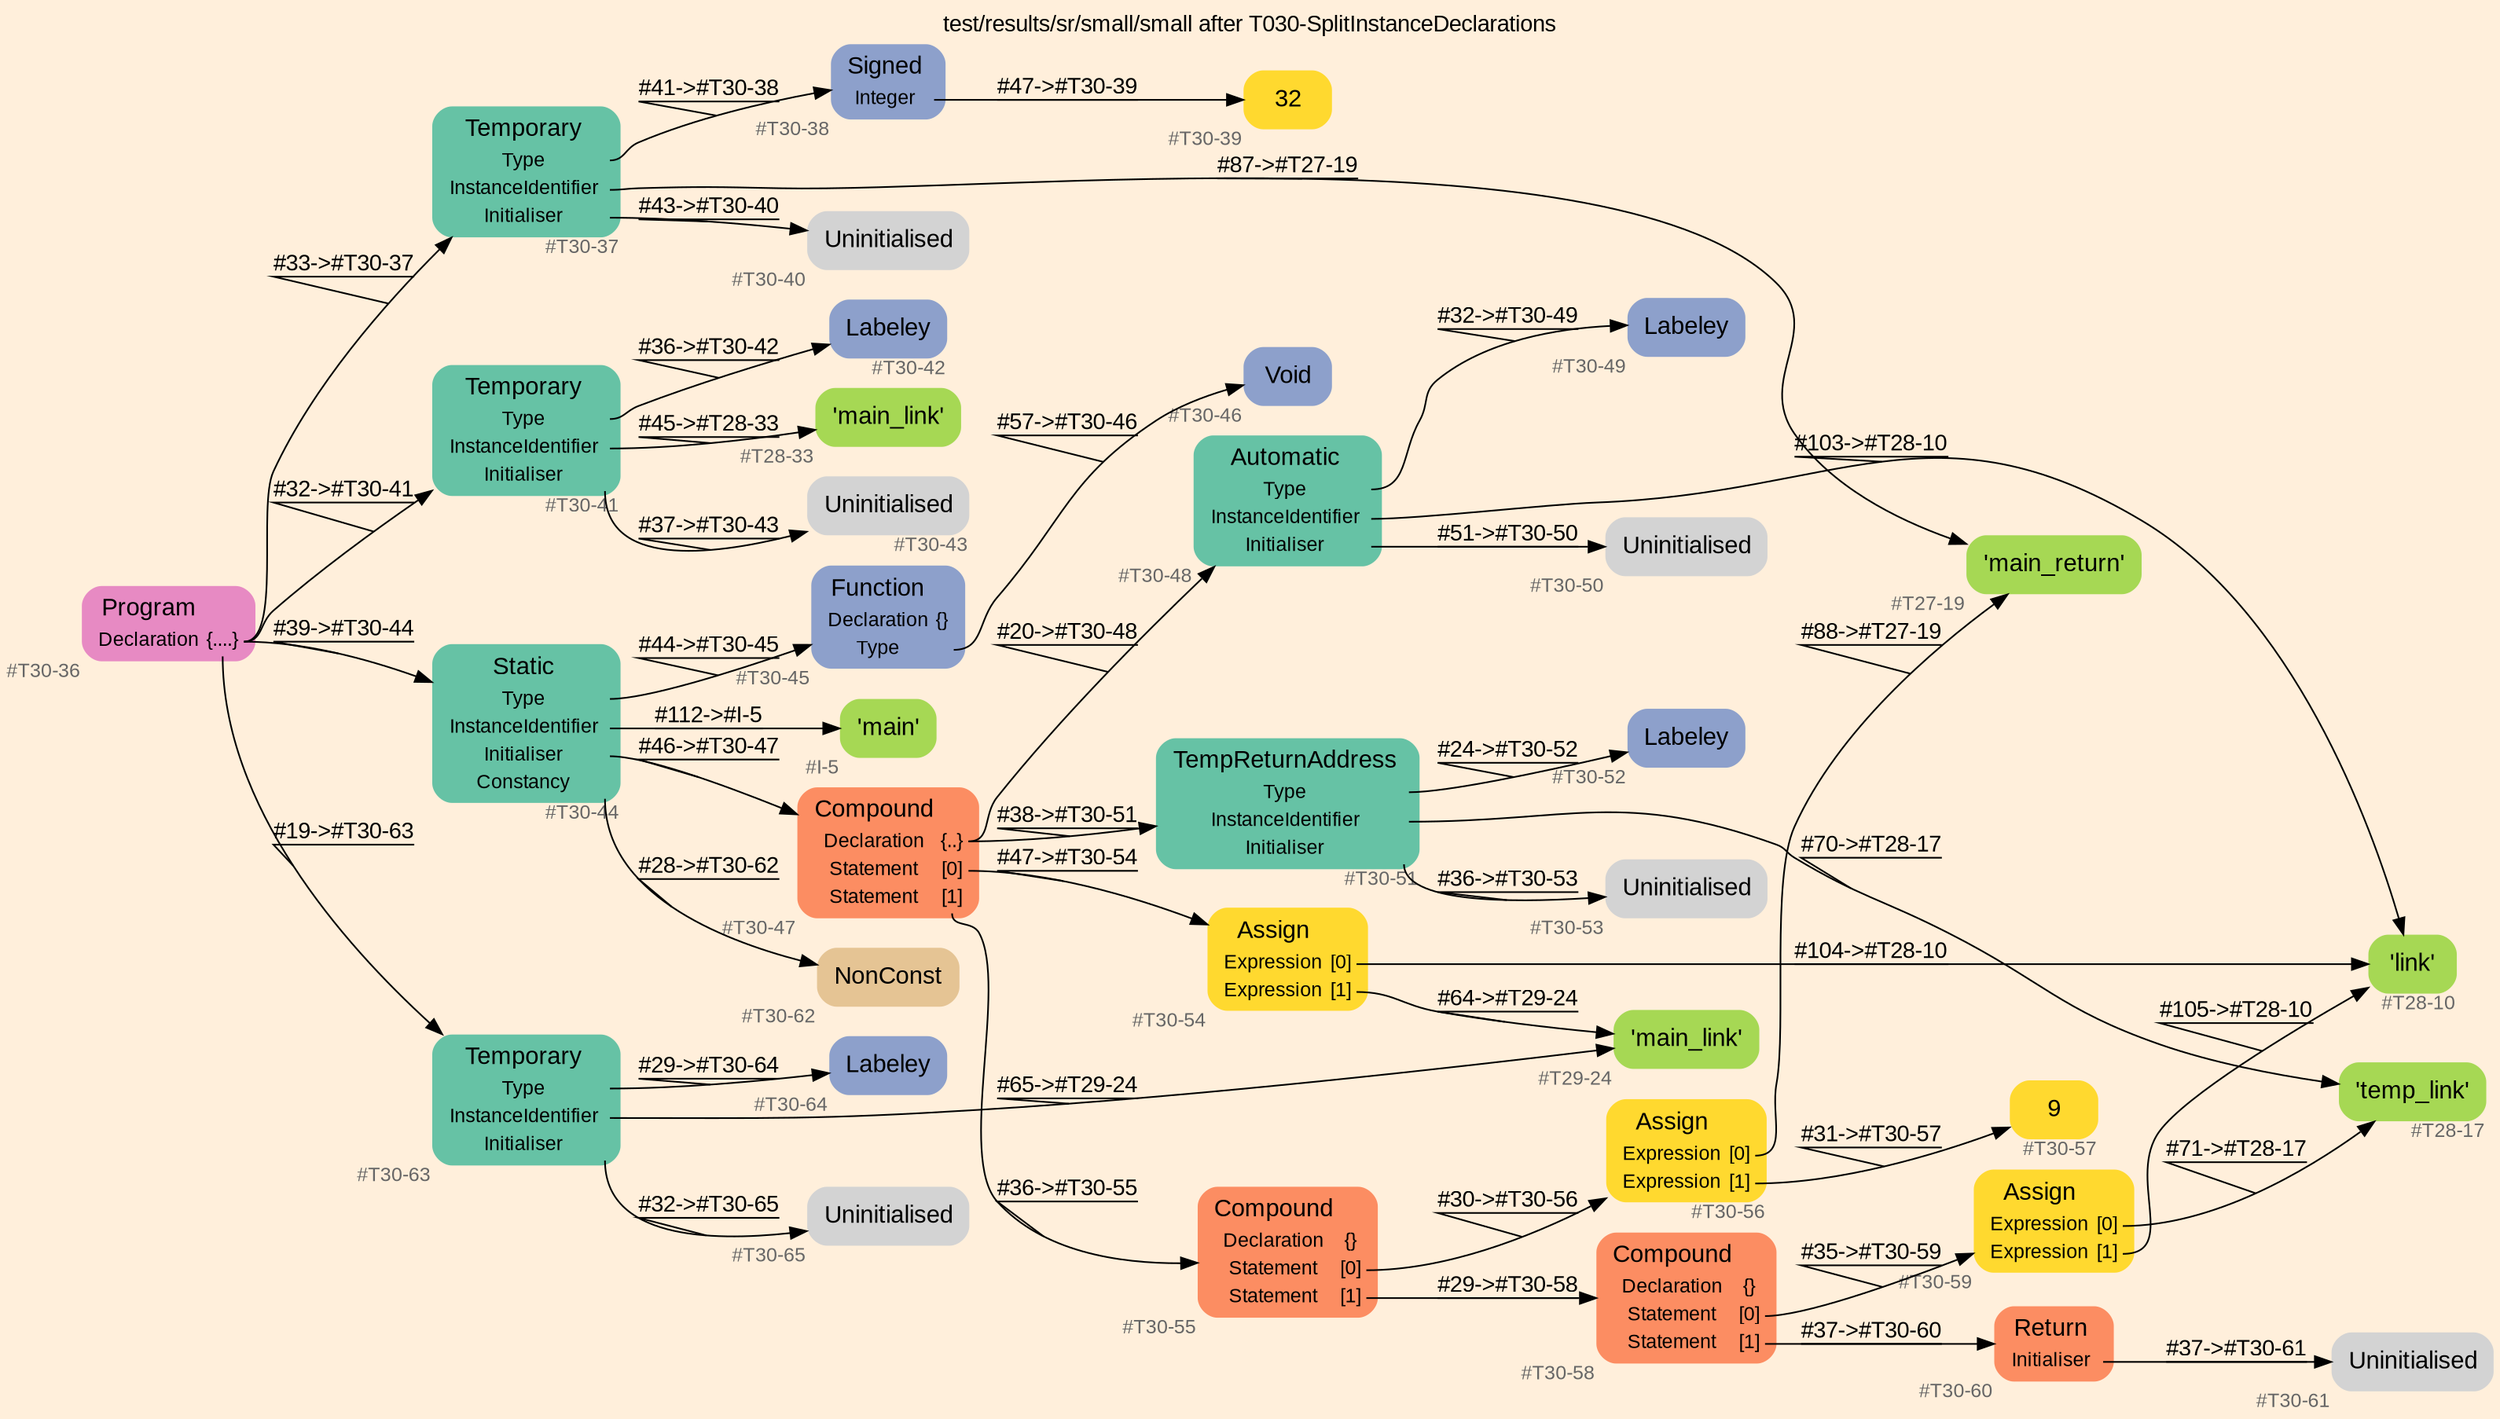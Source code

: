 digraph "test/results/sr/small/small after T030-SplitInstanceDeclarations" {
label = "test/results/sr/small/small after T030-SplitInstanceDeclarations"
labelloc = t
graph [
    rankdir = "LR"
    ranksep = 0.3
    bgcolor = antiquewhite1
    color = black
    fontcolor = black
    fontname = "Arial"
];
node [
    fontname = "Arial"
];
edge [
    fontname = "Arial"
];

// -------------------- node figure --------------------
// -------- block #T30-36 ----------
"#T30-36" [
    fillcolor = "/set28/4"
    xlabel = "#T30-36"
    fontsize = "12"
    fontcolor = grey40
    shape = "plaintext"
    label = <<TABLE BORDER="0" CELLBORDER="0" CELLSPACING="0">
     <TR><TD><FONT COLOR="black" POINT-SIZE="15">Program</FONT></TD></TR>
     <TR><TD><FONT COLOR="black" POINT-SIZE="12">Declaration</FONT></TD><TD PORT="port0"><FONT COLOR="black" POINT-SIZE="12">{....}</FONT></TD></TR>
    </TABLE>>
    style = "rounded,filled"
];

// -------- block #T30-37 ----------
"#T30-37" [
    fillcolor = "/set28/1"
    xlabel = "#T30-37"
    fontsize = "12"
    fontcolor = grey40
    shape = "plaintext"
    label = <<TABLE BORDER="0" CELLBORDER="0" CELLSPACING="0">
     <TR><TD><FONT COLOR="black" POINT-SIZE="15">Temporary</FONT></TD></TR>
     <TR><TD><FONT COLOR="black" POINT-SIZE="12">Type</FONT></TD><TD PORT="port0"></TD></TR>
     <TR><TD><FONT COLOR="black" POINT-SIZE="12">InstanceIdentifier</FONT></TD><TD PORT="port1"></TD></TR>
     <TR><TD><FONT COLOR="black" POINT-SIZE="12">Initialiser</FONT></TD><TD PORT="port2"></TD></TR>
    </TABLE>>
    style = "rounded,filled"
];

// -------- block #T30-38 ----------
"#T30-38" [
    fillcolor = "/set28/3"
    xlabel = "#T30-38"
    fontsize = "12"
    fontcolor = grey40
    shape = "plaintext"
    label = <<TABLE BORDER="0" CELLBORDER="0" CELLSPACING="0">
     <TR><TD><FONT COLOR="black" POINT-SIZE="15">Signed</FONT></TD></TR>
     <TR><TD><FONT COLOR="black" POINT-SIZE="12">Integer</FONT></TD><TD PORT="port0"></TD></TR>
    </TABLE>>
    style = "rounded,filled"
];

// -------- block #T30-39 ----------
"#T30-39" [
    fillcolor = "/set28/6"
    xlabel = "#T30-39"
    fontsize = "12"
    fontcolor = grey40
    shape = "plaintext"
    label = <<TABLE BORDER="0" CELLBORDER="0" CELLSPACING="0">
     <TR><TD><FONT COLOR="black" POINT-SIZE="15">32</FONT></TD></TR>
    </TABLE>>
    style = "rounded,filled"
];

// -------- block #T27-19 ----------
"#T27-19" [
    fillcolor = "/set28/5"
    xlabel = "#T27-19"
    fontsize = "12"
    fontcolor = grey40
    shape = "plaintext"
    label = <<TABLE BORDER="0" CELLBORDER="0" CELLSPACING="0">
     <TR><TD><FONT COLOR="black" POINT-SIZE="15">'main_return'</FONT></TD></TR>
    </TABLE>>
    style = "rounded,filled"
];

// -------- block #T30-40 ----------
"#T30-40" [
    xlabel = "#T30-40"
    fontsize = "12"
    fontcolor = grey40
    shape = "plaintext"
    label = <<TABLE BORDER="0" CELLBORDER="0" CELLSPACING="0">
     <TR><TD><FONT COLOR="black" POINT-SIZE="15">Uninitialised</FONT></TD></TR>
    </TABLE>>
    style = "rounded,filled"
];

// -------- block #T30-41 ----------
"#T30-41" [
    fillcolor = "/set28/1"
    xlabel = "#T30-41"
    fontsize = "12"
    fontcolor = grey40
    shape = "plaintext"
    label = <<TABLE BORDER="0" CELLBORDER="0" CELLSPACING="0">
     <TR><TD><FONT COLOR="black" POINT-SIZE="15">Temporary</FONT></TD></TR>
     <TR><TD><FONT COLOR="black" POINT-SIZE="12">Type</FONT></TD><TD PORT="port0"></TD></TR>
     <TR><TD><FONT COLOR="black" POINT-SIZE="12">InstanceIdentifier</FONT></TD><TD PORT="port1"></TD></TR>
     <TR><TD><FONT COLOR="black" POINT-SIZE="12">Initialiser</FONT></TD><TD PORT="port2"></TD></TR>
    </TABLE>>
    style = "rounded,filled"
];

// -------- block #T30-42 ----------
"#T30-42" [
    fillcolor = "/set28/3"
    xlabel = "#T30-42"
    fontsize = "12"
    fontcolor = grey40
    shape = "plaintext"
    label = <<TABLE BORDER="0" CELLBORDER="0" CELLSPACING="0">
     <TR><TD><FONT COLOR="black" POINT-SIZE="15">Labeley</FONT></TD></TR>
    </TABLE>>
    style = "rounded,filled"
];

// -------- block #T28-33 ----------
"#T28-33" [
    fillcolor = "/set28/5"
    xlabel = "#T28-33"
    fontsize = "12"
    fontcolor = grey40
    shape = "plaintext"
    label = <<TABLE BORDER="0" CELLBORDER="0" CELLSPACING="0">
     <TR><TD><FONT COLOR="black" POINT-SIZE="15">'main_link'</FONT></TD></TR>
    </TABLE>>
    style = "rounded,filled"
];

// -------- block #T30-43 ----------
"#T30-43" [
    xlabel = "#T30-43"
    fontsize = "12"
    fontcolor = grey40
    shape = "plaintext"
    label = <<TABLE BORDER="0" CELLBORDER="0" CELLSPACING="0">
     <TR><TD><FONT COLOR="black" POINT-SIZE="15">Uninitialised</FONT></TD></TR>
    </TABLE>>
    style = "rounded,filled"
];

// -------- block #T30-44 ----------
"#T30-44" [
    fillcolor = "/set28/1"
    xlabel = "#T30-44"
    fontsize = "12"
    fontcolor = grey40
    shape = "plaintext"
    label = <<TABLE BORDER="0" CELLBORDER="0" CELLSPACING="0">
     <TR><TD><FONT COLOR="black" POINT-SIZE="15">Static</FONT></TD></TR>
     <TR><TD><FONT COLOR="black" POINT-SIZE="12">Type</FONT></TD><TD PORT="port0"></TD></TR>
     <TR><TD><FONT COLOR="black" POINT-SIZE="12">InstanceIdentifier</FONT></TD><TD PORT="port1"></TD></TR>
     <TR><TD><FONT COLOR="black" POINT-SIZE="12">Initialiser</FONT></TD><TD PORT="port2"></TD></TR>
     <TR><TD><FONT COLOR="black" POINT-SIZE="12">Constancy</FONT></TD><TD PORT="port3"></TD></TR>
    </TABLE>>
    style = "rounded,filled"
];

// -------- block #T30-45 ----------
"#T30-45" [
    fillcolor = "/set28/3"
    xlabel = "#T30-45"
    fontsize = "12"
    fontcolor = grey40
    shape = "plaintext"
    label = <<TABLE BORDER="0" CELLBORDER="0" CELLSPACING="0">
     <TR><TD><FONT COLOR="black" POINT-SIZE="15">Function</FONT></TD></TR>
     <TR><TD><FONT COLOR="black" POINT-SIZE="12">Declaration</FONT></TD><TD PORT="port0"><FONT COLOR="black" POINT-SIZE="12">{}</FONT></TD></TR>
     <TR><TD><FONT COLOR="black" POINT-SIZE="12">Type</FONT></TD><TD PORT="port1"></TD></TR>
    </TABLE>>
    style = "rounded,filled"
];

// -------- block #T30-46 ----------
"#T30-46" [
    fillcolor = "/set28/3"
    xlabel = "#T30-46"
    fontsize = "12"
    fontcolor = grey40
    shape = "plaintext"
    label = <<TABLE BORDER="0" CELLBORDER="0" CELLSPACING="0">
     <TR><TD><FONT COLOR="black" POINT-SIZE="15">Void</FONT></TD></TR>
    </TABLE>>
    style = "rounded,filled"
];

// -------- block #I-5 ----------
"#I-5" [
    fillcolor = "/set28/5"
    xlabel = "#I-5"
    fontsize = "12"
    fontcolor = grey40
    shape = "plaintext"
    label = <<TABLE BORDER="0" CELLBORDER="0" CELLSPACING="0">
     <TR><TD><FONT COLOR="black" POINT-SIZE="15">'main'</FONT></TD></TR>
    </TABLE>>
    style = "rounded,filled"
];

// -------- block #T30-47 ----------
"#T30-47" [
    fillcolor = "/set28/2"
    xlabel = "#T30-47"
    fontsize = "12"
    fontcolor = grey40
    shape = "plaintext"
    label = <<TABLE BORDER="0" CELLBORDER="0" CELLSPACING="0">
     <TR><TD><FONT COLOR="black" POINT-SIZE="15">Compound</FONT></TD></TR>
     <TR><TD><FONT COLOR="black" POINT-SIZE="12">Declaration</FONT></TD><TD PORT="port0"><FONT COLOR="black" POINT-SIZE="12">{..}</FONT></TD></TR>
     <TR><TD><FONT COLOR="black" POINT-SIZE="12">Statement</FONT></TD><TD PORT="port1"><FONT COLOR="black" POINT-SIZE="12">[0]</FONT></TD></TR>
     <TR><TD><FONT COLOR="black" POINT-SIZE="12">Statement</FONT></TD><TD PORT="port2"><FONT COLOR="black" POINT-SIZE="12">[1]</FONT></TD></TR>
    </TABLE>>
    style = "rounded,filled"
];

// -------- block #T30-48 ----------
"#T30-48" [
    fillcolor = "/set28/1"
    xlabel = "#T30-48"
    fontsize = "12"
    fontcolor = grey40
    shape = "plaintext"
    label = <<TABLE BORDER="0" CELLBORDER="0" CELLSPACING="0">
     <TR><TD><FONT COLOR="black" POINT-SIZE="15">Automatic</FONT></TD></TR>
     <TR><TD><FONT COLOR="black" POINT-SIZE="12">Type</FONT></TD><TD PORT="port0"></TD></TR>
     <TR><TD><FONT COLOR="black" POINT-SIZE="12">InstanceIdentifier</FONT></TD><TD PORT="port1"></TD></TR>
     <TR><TD><FONT COLOR="black" POINT-SIZE="12">Initialiser</FONT></TD><TD PORT="port2"></TD></TR>
    </TABLE>>
    style = "rounded,filled"
];

// -------- block #T30-49 ----------
"#T30-49" [
    fillcolor = "/set28/3"
    xlabel = "#T30-49"
    fontsize = "12"
    fontcolor = grey40
    shape = "plaintext"
    label = <<TABLE BORDER="0" CELLBORDER="0" CELLSPACING="0">
     <TR><TD><FONT COLOR="black" POINT-SIZE="15">Labeley</FONT></TD></TR>
    </TABLE>>
    style = "rounded,filled"
];

// -------- block #T28-10 ----------
"#T28-10" [
    fillcolor = "/set28/5"
    xlabel = "#T28-10"
    fontsize = "12"
    fontcolor = grey40
    shape = "plaintext"
    label = <<TABLE BORDER="0" CELLBORDER="0" CELLSPACING="0">
     <TR><TD><FONT COLOR="black" POINT-SIZE="15">'link'</FONT></TD></TR>
    </TABLE>>
    style = "rounded,filled"
];

// -------- block #T30-50 ----------
"#T30-50" [
    xlabel = "#T30-50"
    fontsize = "12"
    fontcolor = grey40
    shape = "plaintext"
    label = <<TABLE BORDER="0" CELLBORDER="0" CELLSPACING="0">
     <TR><TD><FONT COLOR="black" POINT-SIZE="15">Uninitialised</FONT></TD></TR>
    </TABLE>>
    style = "rounded,filled"
];

// -------- block #T30-51 ----------
"#T30-51" [
    fillcolor = "/set28/1"
    xlabel = "#T30-51"
    fontsize = "12"
    fontcolor = grey40
    shape = "plaintext"
    label = <<TABLE BORDER="0" CELLBORDER="0" CELLSPACING="0">
     <TR><TD><FONT COLOR="black" POINT-SIZE="15">TempReturnAddress</FONT></TD></TR>
     <TR><TD><FONT COLOR="black" POINT-SIZE="12">Type</FONT></TD><TD PORT="port0"></TD></TR>
     <TR><TD><FONT COLOR="black" POINT-SIZE="12">InstanceIdentifier</FONT></TD><TD PORT="port1"></TD></TR>
     <TR><TD><FONT COLOR="black" POINT-SIZE="12">Initialiser</FONT></TD><TD PORT="port2"></TD></TR>
    </TABLE>>
    style = "rounded,filled"
];

// -------- block #T30-52 ----------
"#T30-52" [
    fillcolor = "/set28/3"
    xlabel = "#T30-52"
    fontsize = "12"
    fontcolor = grey40
    shape = "plaintext"
    label = <<TABLE BORDER="0" CELLBORDER="0" CELLSPACING="0">
     <TR><TD><FONT COLOR="black" POINT-SIZE="15">Labeley</FONT></TD></TR>
    </TABLE>>
    style = "rounded,filled"
];

// -------- block #T28-17 ----------
"#T28-17" [
    fillcolor = "/set28/5"
    xlabel = "#T28-17"
    fontsize = "12"
    fontcolor = grey40
    shape = "plaintext"
    label = <<TABLE BORDER="0" CELLBORDER="0" CELLSPACING="0">
     <TR><TD><FONT COLOR="black" POINT-SIZE="15">'temp_link'</FONT></TD></TR>
    </TABLE>>
    style = "rounded,filled"
];

// -------- block #T30-53 ----------
"#T30-53" [
    xlabel = "#T30-53"
    fontsize = "12"
    fontcolor = grey40
    shape = "plaintext"
    label = <<TABLE BORDER="0" CELLBORDER="0" CELLSPACING="0">
     <TR><TD><FONT COLOR="black" POINT-SIZE="15">Uninitialised</FONT></TD></TR>
    </TABLE>>
    style = "rounded,filled"
];

// -------- block #T30-54 ----------
"#T30-54" [
    fillcolor = "/set28/6"
    xlabel = "#T30-54"
    fontsize = "12"
    fontcolor = grey40
    shape = "plaintext"
    label = <<TABLE BORDER="0" CELLBORDER="0" CELLSPACING="0">
     <TR><TD><FONT COLOR="black" POINT-SIZE="15">Assign</FONT></TD></TR>
     <TR><TD><FONT COLOR="black" POINT-SIZE="12">Expression</FONT></TD><TD PORT="port0"><FONT COLOR="black" POINT-SIZE="12">[0]</FONT></TD></TR>
     <TR><TD><FONT COLOR="black" POINT-SIZE="12">Expression</FONT></TD><TD PORT="port1"><FONT COLOR="black" POINT-SIZE="12">[1]</FONT></TD></TR>
    </TABLE>>
    style = "rounded,filled"
];

// -------- block #T29-24 ----------
"#T29-24" [
    fillcolor = "/set28/5"
    xlabel = "#T29-24"
    fontsize = "12"
    fontcolor = grey40
    shape = "plaintext"
    label = <<TABLE BORDER="0" CELLBORDER="0" CELLSPACING="0">
     <TR><TD><FONT COLOR="black" POINT-SIZE="15">'main_link'</FONT></TD></TR>
    </TABLE>>
    style = "rounded,filled"
];

// -------- block #T30-55 ----------
"#T30-55" [
    fillcolor = "/set28/2"
    xlabel = "#T30-55"
    fontsize = "12"
    fontcolor = grey40
    shape = "plaintext"
    label = <<TABLE BORDER="0" CELLBORDER="0" CELLSPACING="0">
     <TR><TD><FONT COLOR="black" POINT-SIZE="15">Compound</FONT></TD></TR>
     <TR><TD><FONT COLOR="black" POINT-SIZE="12">Declaration</FONT></TD><TD PORT="port0"><FONT COLOR="black" POINT-SIZE="12">{}</FONT></TD></TR>
     <TR><TD><FONT COLOR="black" POINT-SIZE="12">Statement</FONT></TD><TD PORT="port1"><FONT COLOR="black" POINT-SIZE="12">[0]</FONT></TD></TR>
     <TR><TD><FONT COLOR="black" POINT-SIZE="12">Statement</FONT></TD><TD PORT="port2"><FONT COLOR="black" POINT-SIZE="12">[1]</FONT></TD></TR>
    </TABLE>>
    style = "rounded,filled"
];

// -------- block #T30-56 ----------
"#T30-56" [
    fillcolor = "/set28/6"
    xlabel = "#T30-56"
    fontsize = "12"
    fontcolor = grey40
    shape = "plaintext"
    label = <<TABLE BORDER="0" CELLBORDER="0" CELLSPACING="0">
     <TR><TD><FONT COLOR="black" POINT-SIZE="15">Assign</FONT></TD></TR>
     <TR><TD><FONT COLOR="black" POINT-SIZE="12">Expression</FONT></TD><TD PORT="port0"><FONT COLOR="black" POINT-SIZE="12">[0]</FONT></TD></TR>
     <TR><TD><FONT COLOR="black" POINT-SIZE="12">Expression</FONT></TD><TD PORT="port1"><FONT COLOR="black" POINT-SIZE="12">[1]</FONT></TD></TR>
    </TABLE>>
    style = "rounded,filled"
];

// -------- block #T30-57 ----------
"#T30-57" [
    fillcolor = "/set28/6"
    xlabel = "#T30-57"
    fontsize = "12"
    fontcolor = grey40
    shape = "plaintext"
    label = <<TABLE BORDER="0" CELLBORDER="0" CELLSPACING="0">
     <TR><TD><FONT COLOR="black" POINT-SIZE="15">9</FONT></TD></TR>
    </TABLE>>
    style = "rounded,filled"
];

// -------- block #T30-58 ----------
"#T30-58" [
    fillcolor = "/set28/2"
    xlabel = "#T30-58"
    fontsize = "12"
    fontcolor = grey40
    shape = "plaintext"
    label = <<TABLE BORDER="0" CELLBORDER="0" CELLSPACING="0">
     <TR><TD><FONT COLOR="black" POINT-SIZE="15">Compound</FONT></TD></TR>
     <TR><TD><FONT COLOR="black" POINT-SIZE="12">Declaration</FONT></TD><TD PORT="port0"><FONT COLOR="black" POINT-SIZE="12">{}</FONT></TD></TR>
     <TR><TD><FONT COLOR="black" POINT-SIZE="12">Statement</FONT></TD><TD PORT="port1"><FONT COLOR="black" POINT-SIZE="12">[0]</FONT></TD></TR>
     <TR><TD><FONT COLOR="black" POINT-SIZE="12">Statement</FONT></TD><TD PORT="port2"><FONT COLOR="black" POINT-SIZE="12">[1]</FONT></TD></TR>
    </TABLE>>
    style = "rounded,filled"
];

// -------- block #T30-59 ----------
"#T30-59" [
    fillcolor = "/set28/6"
    xlabel = "#T30-59"
    fontsize = "12"
    fontcolor = grey40
    shape = "plaintext"
    label = <<TABLE BORDER="0" CELLBORDER="0" CELLSPACING="0">
     <TR><TD><FONT COLOR="black" POINT-SIZE="15">Assign</FONT></TD></TR>
     <TR><TD><FONT COLOR="black" POINT-SIZE="12">Expression</FONT></TD><TD PORT="port0"><FONT COLOR="black" POINT-SIZE="12">[0]</FONT></TD></TR>
     <TR><TD><FONT COLOR="black" POINT-SIZE="12">Expression</FONT></TD><TD PORT="port1"><FONT COLOR="black" POINT-SIZE="12">[1]</FONT></TD></TR>
    </TABLE>>
    style = "rounded,filled"
];

// -------- block #T30-60 ----------
"#T30-60" [
    fillcolor = "/set28/2"
    xlabel = "#T30-60"
    fontsize = "12"
    fontcolor = grey40
    shape = "plaintext"
    label = <<TABLE BORDER="0" CELLBORDER="0" CELLSPACING="0">
     <TR><TD><FONT COLOR="black" POINT-SIZE="15">Return</FONT></TD></TR>
     <TR><TD><FONT COLOR="black" POINT-SIZE="12">Initialiser</FONT></TD><TD PORT="port0"></TD></TR>
    </TABLE>>
    style = "rounded,filled"
];

// -------- block #T30-61 ----------
"#T30-61" [
    xlabel = "#T30-61"
    fontsize = "12"
    fontcolor = grey40
    shape = "plaintext"
    label = <<TABLE BORDER="0" CELLBORDER="0" CELLSPACING="0">
     <TR><TD><FONT COLOR="black" POINT-SIZE="15">Uninitialised</FONT></TD></TR>
    </TABLE>>
    style = "rounded,filled"
];

// -------- block #T30-62 ----------
"#T30-62" [
    fillcolor = "/set28/7"
    xlabel = "#T30-62"
    fontsize = "12"
    fontcolor = grey40
    shape = "plaintext"
    label = <<TABLE BORDER="0" CELLBORDER="0" CELLSPACING="0">
     <TR><TD><FONT COLOR="black" POINT-SIZE="15">NonConst</FONT></TD></TR>
    </TABLE>>
    style = "rounded,filled"
];

// -------- block #T30-63 ----------
"#T30-63" [
    fillcolor = "/set28/1"
    xlabel = "#T30-63"
    fontsize = "12"
    fontcolor = grey40
    shape = "plaintext"
    label = <<TABLE BORDER="0" CELLBORDER="0" CELLSPACING="0">
     <TR><TD><FONT COLOR="black" POINT-SIZE="15">Temporary</FONT></TD></TR>
     <TR><TD><FONT COLOR="black" POINT-SIZE="12">Type</FONT></TD><TD PORT="port0"></TD></TR>
     <TR><TD><FONT COLOR="black" POINT-SIZE="12">InstanceIdentifier</FONT></TD><TD PORT="port1"></TD></TR>
     <TR><TD><FONT COLOR="black" POINT-SIZE="12">Initialiser</FONT></TD><TD PORT="port2"></TD></TR>
    </TABLE>>
    style = "rounded,filled"
];

// -------- block #T30-64 ----------
"#T30-64" [
    fillcolor = "/set28/3"
    xlabel = "#T30-64"
    fontsize = "12"
    fontcolor = grey40
    shape = "plaintext"
    label = <<TABLE BORDER="0" CELLBORDER="0" CELLSPACING="0">
     <TR><TD><FONT COLOR="black" POINT-SIZE="15">Labeley</FONT></TD></TR>
    </TABLE>>
    style = "rounded,filled"
];

// -------- block #T30-65 ----------
"#T30-65" [
    xlabel = "#T30-65"
    fontsize = "12"
    fontcolor = grey40
    shape = "plaintext"
    label = <<TABLE BORDER="0" CELLBORDER="0" CELLSPACING="0">
     <TR><TD><FONT COLOR="black" POINT-SIZE="15">Uninitialised</FONT></TD></TR>
    </TABLE>>
    style = "rounded,filled"
];

"#T30-36":port0 -> "#T30-37" [
    label = "#33-&gt;#T30-37"
    decorate = true
    color = black
    fontcolor = black
];

"#T30-36":port0 -> "#T30-41" [
    label = "#32-&gt;#T30-41"
    decorate = true
    color = black
    fontcolor = black
];

"#T30-36":port0 -> "#T30-44" [
    label = "#39-&gt;#T30-44"
    decorate = true
    color = black
    fontcolor = black
];

"#T30-36":port0 -> "#T30-63" [
    label = "#19-&gt;#T30-63"
    decorate = true
    color = black
    fontcolor = black
];

"#T30-37":port0 -> "#T30-38" [
    label = "#41-&gt;#T30-38"
    decorate = true
    color = black
    fontcolor = black
];

"#T30-37":port1 -> "#T27-19" [
    label = "#87-&gt;#T27-19"
    decorate = true
    color = black
    fontcolor = black
];

"#T30-37":port2 -> "#T30-40" [
    label = "#43-&gt;#T30-40"
    decorate = true
    color = black
    fontcolor = black
];

"#T30-38":port0 -> "#T30-39" [
    label = "#47-&gt;#T30-39"
    decorate = true
    color = black
    fontcolor = black
];

"#T30-41":port0 -> "#T30-42" [
    label = "#36-&gt;#T30-42"
    decorate = true
    color = black
    fontcolor = black
];

"#T30-41":port1 -> "#T28-33" [
    label = "#45-&gt;#T28-33"
    decorate = true
    color = black
    fontcolor = black
];

"#T30-41":port2 -> "#T30-43" [
    label = "#37-&gt;#T30-43"
    decorate = true
    color = black
    fontcolor = black
];

"#T30-44":port0 -> "#T30-45" [
    label = "#44-&gt;#T30-45"
    decorate = true
    color = black
    fontcolor = black
];

"#T30-44":port1 -> "#I-5" [
    label = "#112-&gt;#I-5"
    decorate = true
    color = black
    fontcolor = black
];

"#T30-44":port2 -> "#T30-47" [
    label = "#46-&gt;#T30-47"
    decorate = true
    color = black
    fontcolor = black
];

"#T30-44":port3 -> "#T30-62" [
    label = "#28-&gt;#T30-62"
    decorate = true
    color = black
    fontcolor = black
];

"#T30-45":port1 -> "#T30-46" [
    label = "#57-&gt;#T30-46"
    decorate = true
    color = black
    fontcolor = black
];

"#T30-47":port0 -> "#T30-48" [
    label = "#20-&gt;#T30-48"
    decorate = true
    color = black
    fontcolor = black
];

"#T30-47":port0 -> "#T30-51" [
    label = "#38-&gt;#T30-51"
    decorate = true
    color = black
    fontcolor = black
];

"#T30-47":port1 -> "#T30-54" [
    label = "#47-&gt;#T30-54"
    decorate = true
    color = black
    fontcolor = black
];

"#T30-47":port2 -> "#T30-55" [
    label = "#36-&gt;#T30-55"
    decorate = true
    color = black
    fontcolor = black
];

"#T30-48":port0 -> "#T30-49" [
    label = "#32-&gt;#T30-49"
    decorate = true
    color = black
    fontcolor = black
];

"#T30-48":port1 -> "#T28-10" [
    label = "#103-&gt;#T28-10"
    decorate = true
    color = black
    fontcolor = black
];

"#T30-48":port2 -> "#T30-50" [
    label = "#51-&gt;#T30-50"
    decorate = true
    color = black
    fontcolor = black
];

"#T30-51":port0 -> "#T30-52" [
    label = "#24-&gt;#T30-52"
    decorate = true
    color = black
    fontcolor = black
];

"#T30-51":port1 -> "#T28-17" [
    label = "#70-&gt;#T28-17"
    decorate = true
    color = black
    fontcolor = black
];

"#T30-51":port2 -> "#T30-53" [
    label = "#36-&gt;#T30-53"
    decorate = true
    color = black
    fontcolor = black
];

"#T30-54":port0 -> "#T28-10" [
    label = "#104-&gt;#T28-10"
    decorate = true
    color = black
    fontcolor = black
];

"#T30-54":port1 -> "#T29-24" [
    label = "#64-&gt;#T29-24"
    decorate = true
    color = black
    fontcolor = black
];

"#T30-55":port1 -> "#T30-56" [
    label = "#30-&gt;#T30-56"
    decorate = true
    color = black
    fontcolor = black
];

"#T30-55":port2 -> "#T30-58" [
    label = "#29-&gt;#T30-58"
    decorate = true
    color = black
    fontcolor = black
];

"#T30-56":port0 -> "#T27-19" [
    label = "#88-&gt;#T27-19"
    decorate = true
    color = black
    fontcolor = black
];

"#T30-56":port1 -> "#T30-57" [
    label = "#31-&gt;#T30-57"
    decorate = true
    color = black
    fontcolor = black
];

"#T30-58":port1 -> "#T30-59" [
    label = "#35-&gt;#T30-59"
    decorate = true
    color = black
    fontcolor = black
];

"#T30-58":port2 -> "#T30-60" [
    label = "#37-&gt;#T30-60"
    decorate = true
    color = black
    fontcolor = black
];

"#T30-59":port0 -> "#T28-17" [
    label = "#71-&gt;#T28-17"
    decorate = true
    color = black
    fontcolor = black
];

"#T30-59":port1 -> "#T28-10" [
    label = "#105-&gt;#T28-10"
    decorate = true
    color = black
    fontcolor = black
];

"#T30-60":port0 -> "#T30-61" [
    label = "#37-&gt;#T30-61"
    decorate = true
    color = black
    fontcolor = black
];

"#T30-63":port0 -> "#T30-64" [
    label = "#29-&gt;#T30-64"
    decorate = true
    color = black
    fontcolor = black
];

"#T30-63":port1 -> "#T29-24" [
    label = "#65-&gt;#T29-24"
    decorate = true
    color = black
    fontcolor = black
];

"#T30-63":port2 -> "#T30-65" [
    label = "#32-&gt;#T30-65"
    decorate = true
    color = black
    fontcolor = black
];


}
